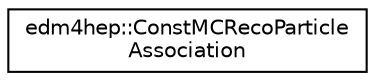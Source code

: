 digraph "Graphical Class Hierarchy"
{
 // LATEX_PDF_SIZE
  edge [fontname="Helvetica",fontsize="10",labelfontname="Helvetica",labelfontsize="10"];
  node [fontname="Helvetica",fontsize="10",shape=record];
  rankdir="LR";
  Node0 [label="edm4hep::ConstMCRecoParticle\lAssociation",height=0.2,width=0.4,color="black", fillcolor="white", style="filled",URL="$classedm4hep_1_1_const_m_c_reco_particle_association.html",tooltip="Used to keep track of the correspondence between MC and reconstructed particles."];
}
